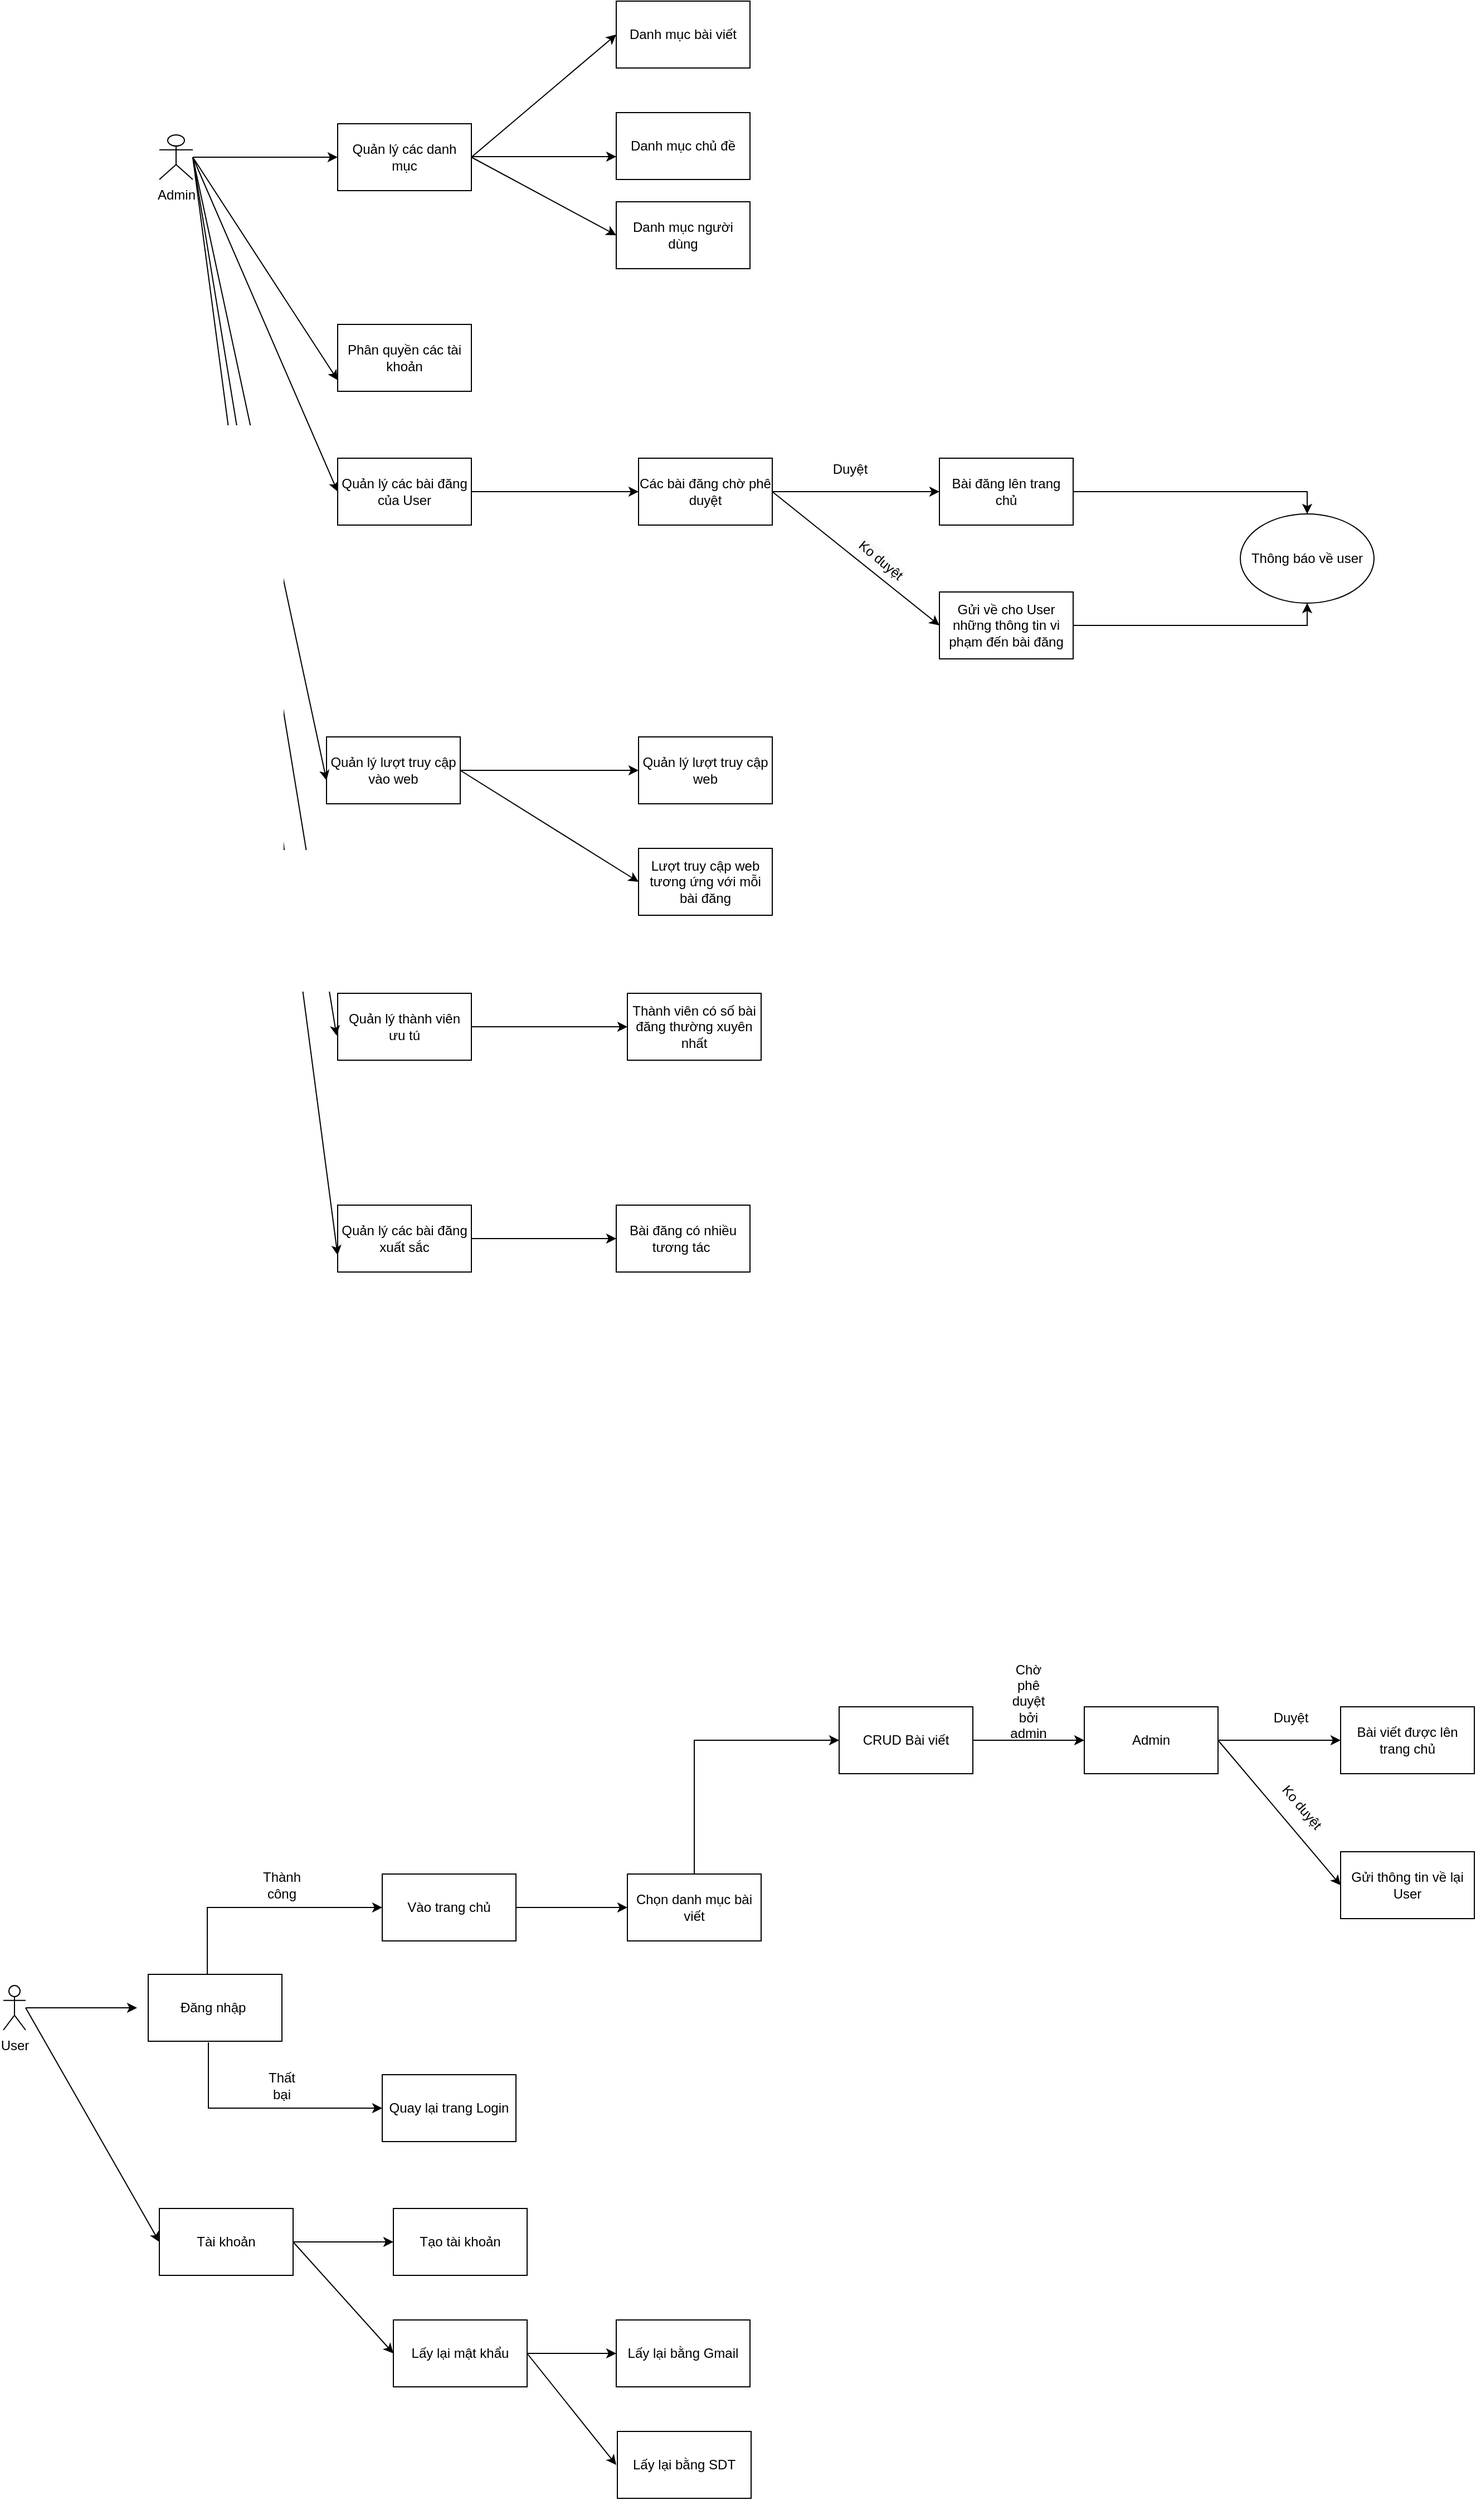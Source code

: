 <mxfile version="14.9.5" type="github"><diagram id="xfwqEZEFU6EoQvWAWMvS" name="Page-1"><mxGraphModel dx="2272" dy="794" grid="1" gridSize="10" guides="1" tooltips="1" connect="1" arrows="1" fold="1" page="1" pageScale="1" pageWidth="850" pageHeight="1100" background="#ffffff" math="0" shadow="0"><root><mxCell id="0"/><mxCell id="1" parent="0"/><mxCell id="3GVIAu_gNu4oS7Qc-XHk-10" style="edgeStyle=orthogonalEdgeStyle;rounded=0;orthogonalLoop=1;jettySize=auto;html=1;" edge="1" parent="1" source="3GVIAu_gNu4oS7Qc-XHk-1"><mxGeometry relative="1" as="geometry"><mxPoint x="20" y="1820" as="targetPoint"/></mxGeometry></mxCell><mxCell id="3GVIAu_gNu4oS7Qc-XHk-1" value="User" style="shape=umlActor;verticalLabelPosition=bottom;verticalAlign=top;html=1;outlineConnect=0;" vertex="1" parent="1"><mxGeometry x="-100" y="1800" width="20" height="40" as="geometry"/></mxCell><mxCell id="3GVIAu_gNu4oS7Qc-XHk-14" style="edgeStyle=orthogonalEdgeStyle;rounded=0;orthogonalLoop=1;jettySize=auto;html=1;entryX=0;entryY=0.5;entryDx=0;entryDy=0;exitX=0.442;exitY=0.017;exitDx=0;exitDy=0;exitPerimeter=0;" edge="1" parent="1" source="3GVIAu_gNu4oS7Qc-XHk-9" target="3GVIAu_gNu4oS7Qc-XHk-11"><mxGeometry relative="1" as="geometry"/></mxCell><mxCell id="3GVIAu_gNu4oS7Qc-XHk-17" style="edgeStyle=orthogonalEdgeStyle;rounded=0;orthogonalLoop=1;jettySize=auto;html=1;entryX=0;entryY=0.5;entryDx=0;entryDy=0;exitX=0.45;exitY=1.017;exitDx=0;exitDy=0;exitPerimeter=0;" edge="1" parent="1" source="3GVIAu_gNu4oS7Qc-XHk-9" target="3GVIAu_gNu4oS7Qc-XHk-16"><mxGeometry relative="1" as="geometry"><mxPoint x="90" y="1910" as="sourcePoint"/></mxGeometry></mxCell><mxCell id="3GVIAu_gNu4oS7Qc-XHk-9" value="Đăng nhập&amp;nbsp;" style="rounded=0;whiteSpace=wrap;html=1;" vertex="1" parent="1"><mxGeometry x="30" y="1790" width="120" height="60" as="geometry"/></mxCell><mxCell id="3GVIAu_gNu4oS7Qc-XHk-20" style="edgeStyle=orthogonalEdgeStyle;rounded=0;orthogonalLoop=1;jettySize=auto;html=1;entryX=0;entryY=0.5;entryDx=0;entryDy=0;" edge="1" parent="1" source="3GVIAu_gNu4oS7Qc-XHk-11" target="3GVIAu_gNu4oS7Qc-XHk-19"><mxGeometry relative="1" as="geometry"/></mxCell><mxCell id="3GVIAu_gNu4oS7Qc-XHk-11" value="Vào trang chủ" style="rounded=0;whiteSpace=wrap;html=1;" vertex="1" parent="1"><mxGeometry x="240" y="1700" width="120" height="60" as="geometry"/></mxCell><mxCell id="3GVIAu_gNu4oS7Qc-XHk-15" value="Thành công" style="text;html=1;strokeColor=none;fillColor=none;align=center;verticalAlign=middle;whiteSpace=wrap;rounded=0;" vertex="1" parent="1"><mxGeometry x="130" y="1700" width="40" height="20" as="geometry"/></mxCell><mxCell id="3GVIAu_gNu4oS7Qc-XHk-16" value="Quay lại trang Login" style="rounded=0;whiteSpace=wrap;html=1;" vertex="1" parent="1"><mxGeometry x="240" y="1880" width="120" height="60" as="geometry"/></mxCell><mxCell id="3GVIAu_gNu4oS7Qc-XHk-18" value="Thất bại" style="text;html=1;strokeColor=none;fillColor=none;align=center;verticalAlign=middle;whiteSpace=wrap;rounded=0;" vertex="1" parent="1"><mxGeometry x="130" y="1880" width="40" height="20" as="geometry"/></mxCell><mxCell id="3GVIAu_gNu4oS7Qc-XHk-31" style="edgeStyle=orthogonalEdgeStyle;rounded=0;orthogonalLoop=1;jettySize=auto;html=1;entryX=0;entryY=0.5;entryDx=0;entryDy=0;exitX=0.5;exitY=0;exitDx=0;exitDy=0;" edge="1" parent="1" source="3GVIAu_gNu4oS7Qc-XHk-19" target="3GVIAu_gNu4oS7Qc-XHk-22"><mxGeometry relative="1" as="geometry"/></mxCell><mxCell id="3GVIAu_gNu4oS7Qc-XHk-19" value="Chọn danh mục bài viết" style="rounded=0;whiteSpace=wrap;html=1;" vertex="1" parent="1"><mxGeometry x="460" y="1700" width="120" height="60" as="geometry"/></mxCell><mxCell id="3GVIAu_gNu4oS7Qc-XHk-26" style="edgeStyle=orthogonalEdgeStyle;rounded=0;orthogonalLoop=1;jettySize=auto;html=1;entryX=0;entryY=0.5;entryDx=0;entryDy=0;" edge="1" parent="1" source="3GVIAu_gNu4oS7Qc-XHk-22" target="3GVIAu_gNu4oS7Qc-XHk-25"><mxGeometry relative="1" as="geometry"/></mxCell><mxCell id="3GVIAu_gNu4oS7Qc-XHk-22" value="CRUD Bài viết" style="rounded=0;whiteSpace=wrap;html=1;" vertex="1" parent="1"><mxGeometry x="650" y="1550" width="120" height="60" as="geometry"/></mxCell><mxCell id="3GVIAu_gNu4oS7Qc-XHk-29" style="edgeStyle=orthogonalEdgeStyle;rounded=0;orthogonalLoop=1;jettySize=auto;html=1;entryX=0;entryY=0.5;entryDx=0;entryDy=0;" edge="1" parent="1" source="3GVIAu_gNu4oS7Qc-XHk-25" target="3GVIAu_gNu4oS7Qc-XHk-28"><mxGeometry relative="1" as="geometry"/></mxCell><mxCell id="3GVIAu_gNu4oS7Qc-XHk-25" value="Admin" style="rounded=0;whiteSpace=wrap;html=1;" vertex="1" parent="1"><mxGeometry x="870" y="1550" width="120" height="60" as="geometry"/></mxCell><mxCell id="3GVIAu_gNu4oS7Qc-XHk-27" value="Chờ phê duyệt bởi admin" style="text;html=1;strokeColor=none;fillColor=none;align=center;verticalAlign=middle;whiteSpace=wrap;rounded=0;" vertex="1" parent="1"><mxGeometry x="800" y="1530" width="40" height="30" as="geometry"/></mxCell><mxCell id="3GVIAu_gNu4oS7Qc-XHk-28" value="Bài viết được lên trang chủ" style="rounded=0;whiteSpace=wrap;html=1;" vertex="1" parent="1"><mxGeometry x="1100" y="1550" width="120" height="60" as="geometry"/></mxCell><mxCell id="3GVIAu_gNu4oS7Qc-XHk-30" value="Duyệt" style="text;html=1;align=center;verticalAlign=middle;resizable=0;points=[];autosize=1;strokeColor=none;" vertex="1" parent="1"><mxGeometry x="1030" y="1550" width="50" height="20" as="geometry"/></mxCell><mxCell id="3GVIAu_gNu4oS7Qc-XHk-32" value="Gửi thông tin về lại User" style="rounded=0;whiteSpace=wrap;html=1;" vertex="1" parent="1"><mxGeometry x="1100" y="1680" width="120" height="60" as="geometry"/></mxCell><mxCell id="3GVIAu_gNu4oS7Qc-XHk-34" value="" style="endArrow=classic;html=1;exitX=1;exitY=0.5;exitDx=0;exitDy=0;entryX=0;entryY=0.5;entryDx=0;entryDy=0;" edge="1" parent="1" source="3GVIAu_gNu4oS7Qc-XHk-25" target="3GVIAu_gNu4oS7Qc-XHk-32"><mxGeometry width="50" height="50" relative="1" as="geometry"><mxPoint x="1010" y="1630" as="sourcePoint"/><mxPoint x="1050" y="1590" as="targetPoint"/></mxGeometry></mxCell><mxCell id="3GVIAu_gNu4oS7Qc-XHk-35" value="Ko duyệt" style="text;html=1;align=center;verticalAlign=middle;resizable=0;points=[];autosize=1;strokeColor=none;rotation=50;" vertex="1" parent="1"><mxGeometry x="1035" y="1630" width="60" height="20" as="geometry"/></mxCell><mxCell id="3GVIAu_gNu4oS7Qc-XHk-43" style="edgeStyle=orthogonalEdgeStyle;rounded=0;orthogonalLoop=1;jettySize=auto;html=1;entryX=0;entryY=0.5;entryDx=0;entryDy=0;" edge="1" parent="1" source="3GVIAu_gNu4oS7Qc-XHk-37" target="3GVIAu_gNu4oS7Qc-XHk-38"><mxGeometry relative="1" as="geometry"><mxPoint x="190" y="160" as="targetPoint"/></mxGeometry></mxCell><mxCell id="3GVIAu_gNu4oS7Qc-XHk-37" value="Admin" style="shape=umlActor;verticalLabelPosition=bottom;verticalAlign=top;html=1;outlineConnect=0;" vertex="1" parent="1"><mxGeometry x="40" y="140" width="30" height="40" as="geometry"/></mxCell><mxCell id="3GVIAu_gNu4oS7Qc-XHk-38" value="Quản lý các danh mục" style="rounded=0;whiteSpace=wrap;html=1;" vertex="1" parent="1"><mxGeometry x="200" y="130" width="120" height="60" as="geometry"/></mxCell><mxCell id="3GVIAu_gNu4oS7Qc-XHk-63" style="edgeStyle=orthogonalEdgeStyle;rounded=0;orthogonalLoop=1;jettySize=auto;html=1;entryX=0;entryY=0.5;entryDx=0;entryDy=0;" edge="1" parent="1" source="3GVIAu_gNu4oS7Qc-XHk-44" target="3GVIAu_gNu4oS7Qc-XHk-62"><mxGeometry relative="1" as="geometry"/></mxCell><mxCell id="3GVIAu_gNu4oS7Qc-XHk-44" value="Quản lý các bài đăng của User" style="rounded=0;whiteSpace=wrap;html=1;" vertex="1" parent="1"><mxGeometry x="200" y="430" width="120" height="60" as="geometry"/></mxCell><mxCell id="3GVIAu_gNu4oS7Qc-XHk-45" value="Phân quyền các tài khoản" style="rounded=0;whiteSpace=wrap;html=1;" vertex="1" parent="1"><mxGeometry x="200" y="310" width="120" height="60" as="geometry"/></mxCell><mxCell id="3GVIAu_gNu4oS7Qc-XHk-46" value="" style="endArrow=classic;html=1;entryX=0;entryY=0.5;entryDx=0;entryDy=0;" edge="1" parent="1" target="3GVIAu_gNu4oS7Qc-XHk-44"><mxGeometry width="50" height="50" relative="1" as="geometry"><mxPoint x="70" y="160" as="sourcePoint"/><mxPoint x="200" y="270" as="targetPoint"/></mxGeometry></mxCell><mxCell id="3GVIAu_gNu4oS7Qc-XHk-47" value="" style="endArrow=classic;html=1;" edge="1" parent="1"><mxGeometry width="50" height="50" relative="1" as="geometry"><mxPoint x="70" y="160" as="sourcePoint"/><mxPoint x="200" y="360" as="targetPoint"/></mxGeometry></mxCell><mxCell id="3GVIAu_gNu4oS7Qc-XHk-48" value="Danh mục bài viết" style="rounded=0;whiteSpace=wrap;html=1;" vertex="1" parent="1"><mxGeometry x="450" y="20" width="120" height="60" as="geometry"/></mxCell><mxCell id="3GVIAu_gNu4oS7Qc-XHk-49" value="Danh mục chủ đề" style="rounded=0;whiteSpace=wrap;html=1;" vertex="1" parent="1"><mxGeometry x="450" y="120" width="120" height="60" as="geometry"/></mxCell><mxCell id="3GVIAu_gNu4oS7Qc-XHk-50" value="Danh mục người dùng" style="rounded=0;whiteSpace=wrap;html=1;" vertex="1" parent="1"><mxGeometry x="450" y="200" width="120" height="60" as="geometry"/></mxCell><mxCell id="3GVIAu_gNu4oS7Qc-XHk-52" style="edgeStyle=orthogonalEdgeStyle;rounded=0;orthogonalLoop=1;jettySize=auto;html=1;entryX=0;entryY=0.5;entryDx=0;entryDy=0;" edge="1" parent="1"><mxGeometry relative="1" as="geometry"><mxPoint x="450" y="159.5" as="targetPoint"/><mxPoint x="320" y="159.5" as="sourcePoint"/></mxGeometry></mxCell><mxCell id="3GVIAu_gNu4oS7Qc-XHk-54" value="" style="endArrow=classic;html=1;exitX=1;exitY=0.5;exitDx=0;exitDy=0;" edge="1" parent="1" source="3GVIAu_gNu4oS7Qc-XHk-38"><mxGeometry width="50" height="50" relative="1" as="geometry"><mxPoint x="680" y="270" as="sourcePoint"/><mxPoint x="450" y="230" as="targetPoint"/></mxGeometry></mxCell><mxCell id="3GVIAu_gNu4oS7Qc-XHk-55" value="" style="endArrow=classic;html=1;entryX=0;entryY=0.5;entryDx=0;entryDy=0;" edge="1" parent="1" target="3GVIAu_gNu4oS7Qc-XHk-48"><mxGeometry width="50" height="50" relative="1" as="geometry"><mxPoint x="320" y="160" as="sourcePoint"/><mxPoint x="460" y="240" as="targetPoint"/></mxGeometry></mxCell><mxCell id="3GVIAu_gNu4oS7Qc-XHk-76" style="edgeStyle=orthogonalEdgeStyle;rounded=0;orthogonalLoop=1;jettySize=auto;html=1;entryX=0;entryY=0.5;entryDx=0;entryDy=0;" edge="1" parent="1" source="3GVIAu_gNu4oS7Qc-XHk-56" target="3GVIAu_gNu4oS7Qc-XHk-73"><mxGeometry relative="1" as="geometry"/></mxCell><mxCell id="3GVIAu_gNu4oS7Qc-XHk-56" value="Quản lý lượt truy cập vào web" style="rounded=0;whiteSpace=wrap;html=1;" vertex="1" parent="1"><mxGeometry x="190" y="680" width="120" height="60" as="geometry"/></mxCell><mxCell id="3GVIAu_gNu4oS7Qc-XHk-79" style="edgeStyle=orthogonalEdgeStyle;rounded=0;orthogonalLoop=1;jettySize=auto;html=1;entryX=0;entryY=0.5;entryDx=0;entryDy=0;" edge="1" parent="1" source="3GVIAu_gNu4oS7Qc-XHk-57" target="3GVIAu_gNu4oS7Qc-XHk-78"><mxGeometry relative="1" as="geometry"/></mxCell><mxCell id="3GVIAu_gNu4oS7Qc-XHk-57" value="Quản lý thành viên ưu tú" style="rounded=0;whiteSpace=wrap;html=1;" vertex="1" parent="1"><mxGeometry x="200" y="910" width="120" height="60" as="geometry"/></mxCell><mxCell id="3GVIAu_gNu4oS7Qc-XHk-81" style="edgeStyle=orthogonalEdgeStyle;rounded=0;orthogonalLoop=1;jettySize=auto;html=1;entryX=0;entryY=0.5;entryDx=0;entryDy=0;" edge="1" parent="1" source="3GVIAu_gNu4oS7Qc-XHk-58" target="3GVIAu_gNu4oS7Qc-XHk-80"><mxGeometry relative="1" as="geometry"/></mxCell><mxCell id="3GVIAu_gNu4oS7Qc-XHk-58" value="Quản lý các bài đăng xuất sắc" style="rounded=0;whiteSpace=wrap;html=1;" vertex="1" parent="1"><mxGeometry x="200" y="1100" width="120" height="60" as="geometry"/></mxCell><mxCell id="3GVIAu_gNu4oS7Qc-XHk-59" value="" style="endArrow=classic;html=1;entryX=0;entryY=0.65;entryDx=0;entryDy=0;entryPerimeter=0;" edge="1" parent="1" target="3GVIAu_gNu4oS7Qc-XHk-56"><mxGeometry width="50" height="50" relative="1" as="geometry"><mxPoint x="70" y="160" as="sourcePoint"/><mxPoint x="210" y="490" as="targetPoint"/></mxGeometry></mxCell><mxCell id="3GVIAu_gNu4oS7Qc-XHk-60" value="" style="endArrow=classic;html=1;entryX=-0.008;entryY=0.633;entryDx=0;entryDy=0;entryPerimeter=0;" edge="1" parent="1" target="3GVIAu_gNu4oS7Qc-XHk-57"><mxGeometry width="50" height="50" relative="1" as="geometry"><mxPoint x="70" y="160" as="sourcePoint"/><mxPoint x="210" y="609" as="targetPoint"/></mxGeometry></mxCell><mxCell id="3GVIAu_gNu4oS7Qc-XHk-61" value="" style="endArrow=classic;html=1;entryX=0;entryY=0.75;entryDx=0;entryDy=0;" edge="1" parent="1" target="3GVIAu_gNu4oS7Qc-XHk-58"><mxGeometry width="50" height="50" relative="1" as="geometry"><mxPoint x="70" y="160" as="sourcePoint"/><mxPoint x="209.04" y="707.98" as="targetPoint"/></mxGeometry></mxCell><mxCell id="3GVIAu_gNu4oS7Qc-XHk-66" style="edgeStyle=orthogonalEdgeStyle;rounded=0;orthogonalLoop=1;jettySize=auto;html=1;entryX=0;entryY=0.5;entryDx=0;entryDy=0;" edge="1" parent="1" source="3GVIAu_gNu4oS7Qc-XHk-62" target="3GVIAu_gNu4oS7Qc-XHk-65"><mxGeometry relative="1" as="geometry"/></mxCell><mxCell id="3GVIAu_gNu4oS7Qc-XHk-62" value="Các bài đăng chờ phê duyệt" style="rounded=0;whiteSpace=wrap;html=1;" vertex="1" parent="1"><mxGeometry x="470" y="430" width="120" height="60" as="geometry"/></mxCell><mxCell id="3GVIAu_gNu4oS7Qc-XHk-64" value="Duyệt" style="text;html=1;strokeColor=none;fillColor=none;align=center;verticalAlign=middle;whiteSpace=wrap;rounded=0;" vertex="1" parent="1"><mxGeometry x="640" y="430" width="40" height="20" as="geometry"/></mxCell><mxCell id="3GVIAu_gNu4oS7Qc-XHk-69" style="edgeStyle=orthogonalEdgeStyle;rounded=0;orthogonalLoop=1;jettySize=auto;html=1;entryX=0.5;entryY=0;entryDx=0;entryDy=0;" edge="1" parent="1" source="3GVIAu_gNu4oS7Qc-XHk-65" target="3GVIAu_gNu4oS7Qc-XHk-68"><mxGeometry relative="1" as="geometry"/></mxCell><mxCell id="3GVIAu_gNu4oS7Qc-XHk-65" value="Bài đăng lên trang chủ" style="rounded=0;whiteSpace=wrap;html=1;" vertex="1" parent="1"><mxGeometry x="740" y="430" width="120" height="60" as="geometry"/></mxCell><mxCell id="3GVIAu_gNu4oS7Qc-XHk-70" style="edgeStyle=orthogonalEdgeStyle;rounded=0;orthogonalLoop=1;jettySize=auto;html=1;entryX=0.5;entryY=1;entryDx=0;entryDy=0;" edge="1" parent="1" source="3GVIAu_gNu4oS7Qc-XHk-67" target="3GVIAu_gNu4oS7Qc-XHk-68"><mxGeometry relative="1" as="geometry"/></mxCell><mxCell id="3GVIAu_gNu4oS7Qc-XHk-67" value="Gửi về cho User những thông tin vi phạm đến bài đăng" style="rounded=0;whiteSpace=wrap;html=1;" vertex="1" parent="1"><mxGeometry x="740" y="550" width="120" height="60" as="geometry"/></mxCell><mxCell id="3GVIAu_gNu4oS7Qc-XHk-68" value="Thông báo về user" style="ellipse;whiteSpace=wrap;html=1;" vertex="1" parent="1"><mxGeometry x="1010" y="480" width="120" height="80" as="geometry"/></mxCell><mxCell id="3GVIAu_gNu4oS7Qc-XHk-71" value="" style="endArrow=classic;html=1;entryX=0;entryY=0.5;entryDx=0;entryDy=0;" edge="1" parent="1" target="3GVIAu_gNu4oS7Qc-XHk-67"><mxGeometry width="50" height="50" relative="1" as="geometry"><mxPoint x="590" y="460" as="sourcePoint"/><mxPoint x="680" y="430" as="targetPoint"/></mxGeometry></mxCell><mxCell id="3GVIAu_gNu4oS7Qc-XHk-72" value="&lt;span style=&quot;color: rgb(0 , 0 , 0) ; font-family: &amp;#34;helvetica&amp;#34; ; font-size: 12px ; font-style: normal ; font-weight: 400 ; letter-spacing: normal ; text-align: center ; text-indent: 0px ; text-transform: none ; word-spacing: 0px ; background-color: rgb(248 , 249 , 250) ; display: inline ; float: none&quot;&gt;Ko duyệt&lt;/span&gt;" style="text;whiteSpace=wrap;html=1;rotation=40;" vertex="1" parent="1"><mxGeometry x="660" y="510" width="60" height="30" as="geometry"/></mxCell><mxCell id="3GVIAu_gNu4oS7Qc-XHk-73" value="Quản lý lượt truy cập web" style="rounded=0;whiteSpace=wrap;html=1;" vertex="1" parent="1"><mxGeometry x="470" y="680" width="120" height="60" as="geometry"/></mxCell><mxCell id="3GVIAu_gNu4oS7Qc-XHk-74" value="Lượt truy cập web tương ứng với mỗi bài đăng" style="rounded=0;whiteSpace=wrap;html=1;" vertex="1" parent="1"><mxGeometry x="470" y="780" width="120" height="60" as="geometry"/></mxCell><mxCell id="3GVIAu_gNu4oS7Qc-XHk-77" value="" style="endArrow=classic;html=1;entryX=0;entryY=0.5;entryDx=0;entryDy=0;" edge="1" parent="1" target="3GVIAu_gNu4oS7Qc-XHk-74"><mxGeometry width="50" height="50" relative="1" as="geometry"><mxPoint x="310" y="710" as="sourcePoint"/><mxPoint x="460" y="830" as="targetPoint"/></mxGeometry></mxCell><mxCell id="3GVIAu_gNu4oS7Qc-XHk-78" value="Thành viên có số bài đăng thường xuyên nhất" style="rounded=0;whiteSpace=wrap;html=1;" vertex="1" parent="1"><mxGeometry x="460" y="910" width="120" height="60" as="geometry"/></mxCell><mxCell id="3GVIAu_gNu4oS7Qc-XHk-80" value="Bài đăng có nhiều tương tác&amp;nbsp;" style="rounded=0;whiteSpace=wrap;html=1;" vertex="1" parent="1"><mxGeometry x="450" y="1100" width="120" height="60" as="geometry"/></mxCell><mxCell id="3GVIAu_gNu4oS7Qc-XHk-86" style="edgeStyle=orthogonalEdgeStyle;rounded=0;orthogonalLoop=1;jettySize=auto;html=1;entryX=0;entryY=0.5;entryDx=0;entryDy=0;" edge="1" parent="1" source="3GVIAu_gNu4oS7Qc-XHk-82" target="3GVIAu_gNu4oS7Qc-XHk-84"><mxGeometry relative="1" as="geometry"/></mxCell><mxCell id="3GVIAu_gNu4oS7Qc-XHk-82" value="Tài khoản" style="rounded=0;whiteSpace=wrap;html=1;" vertex="1" parent="1"><mxGeometry x="40" y="2000" width="120" height="60" as="geometry"/></mxCell><mxCell id="3GVIAu_gNu4oS7Qc-XHk-83" value="" style="endArrow=classic;html=1;entryX=0;entryY=0.5;entryDx=0;entryDy=0;" edge="1" parent="1" target="3GVIAu_gNu4oS7Qc-XHk-82"><mxGeometry width="50" height="50" relative="1" as="geometry"><mxPoint x="-80" y="1820" as="sourcePoint"/><mxPoint x="-10" y="1860" as="targetPoint"/></mxGeometry></mxCell><mxCell id="3GVIAu_gNu4oS7Qc-XHk-84" value="Tạo tài khoản" style="rounded=0;whiteSpace=wrap;html=1;" vertex="1" parent="1"><mxGeometry x="250" y="2000" width="120" height="60" as="geometry"/></mxCell><mxCell id="3GVIAu_gNu4oS7Qc-XHk-90" style="edgeStyle=orthogonalEdgeStyle;rounded=0;orthogonalLoop=1;jettySize=auto;html=1;entryX=0;entryY=0.5;entryDx=0;entryDy=0;" edge="1" parent="1" source="3GVIAu_gNu4oS7Qc-XHk-85" target="3GVIAu_gNu4oS7Qc-XHk-88"><mxGeometry relative="1" as="geometry"><mxPoint x="440" y="2130" as="targetPoint"/></mxGeometry></mxCell><mxCell id="3GVIAu_gNu4oS7Qc-XHk-85" value="Lấy lại mật khẩu" style="rounded=0;whiteSpace=wrap;html=1;" vertex="1" parent="1"><mxGeometry x="250" y="2100" width="120" height="60" as="geometry"/></mxCell><mxCell id="3GVIAu_gNu4oS7Qc-XHk-87" value="" style="endArrow=classic;html=1;entryX=0;entryY=0.5;entryDx=0;entryDy=0;" edge="1" parent="1" target="3GVIAu_gNu4oS7Qc-XHk-85"><mxGeometry width="50" height="50" relative="1" as="geometry"><mxPoint x="160" y="2030" as="sourcePoint"/><mxPoint x="280" y="2240" as="targetPoint"/></mxGeometry></mxCell><mxCell id="3GVIAu_gNu4oS7Qc-XHk-88" value="Lấy lại bằng Gmail" style="rounded=0;whiteSpace=wrap;html=1;" vertex="1" parent="1"><mxGeometry x="450" y="2100" width="120" height="60" as="geometry"/></mxCell><mxCell id="3GVIAu_gNu4oS7Qc-XHk-89" value="Lấy lại bằng SDT" style="rounded=0;whiteSpace=wrap;html=1;" vertex="1" parent="1"><mxGeometry x="451" y="2200" width="120" height="60" as="geometry"/></mxCell><mxCell id="3GVIAu_gNu4oS7Qc-XHk-91" value="" style="endArrow=classic;html=1;" edge="1" parent="1"><mxGeometry width="50" height="50" relative="1" as="geometry"><mxPoint x="370" y="2130" as="sourcePoint"/><mxPoint x="450" y="2230" as="targetPoint"/></mxGeometry></mxCell></root></mxGraphModel></diagram></mxfile>